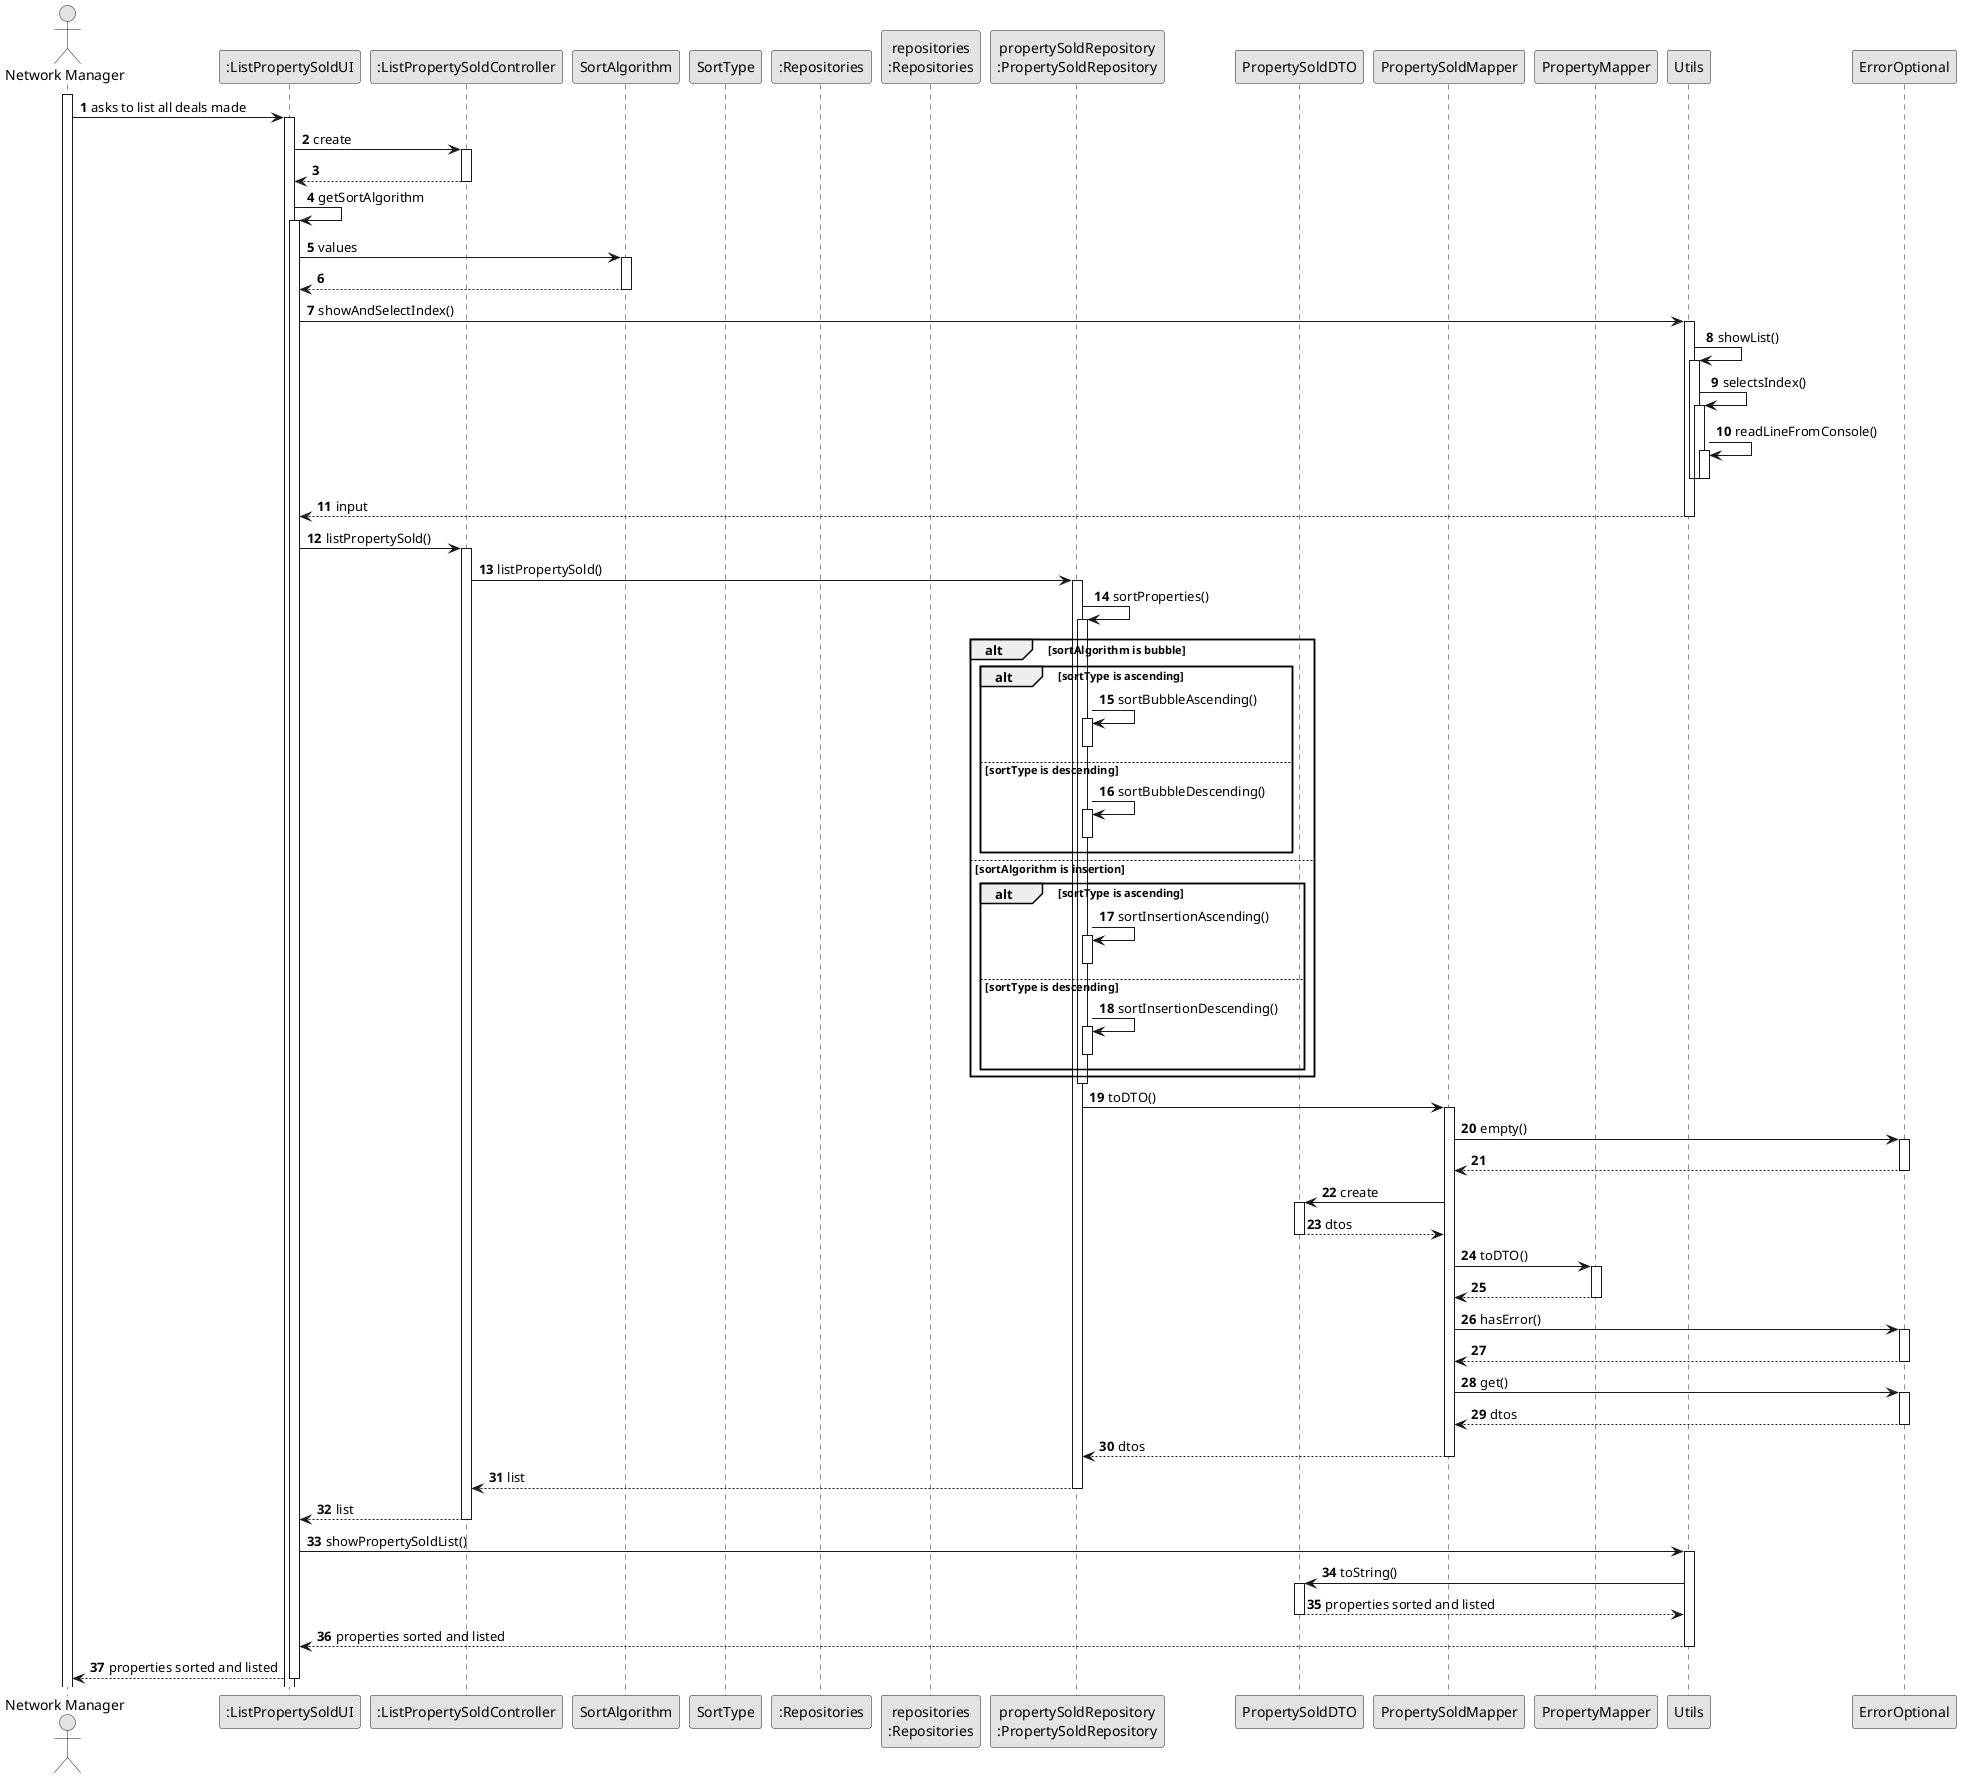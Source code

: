 @startuml
skinparam monochrome true
skinparam packageStyle rectangle
skinparam shadowing false

autonumber

'hide footbox
actor "Network Manager" as Manager
participant ":ListPropertySoldUI" as System
participant ":ListPropertySoldController" as Controller
participant "SortAlgorithm" as SortAlgorithm
participant "SortType" as SortType
participant ":Repositories" as RepositorySingleton
participant "repositories\n:Repositories" as repositories
participant "propertySoldRepository\n:PropertySoldRepository" as PropertySoldRepository
participant "PropertySoldDTO" as PropertySoldDTO
participant "PropertySoldMapper" as PropertySoldMapper
participant "PropertyMapper" as PropertyMapper
participant "Utils" as Utils

activate Manager

    Manager -> System : asks to list all deals made
    activate System

    System -> Controller: create
    activate Controller

    Controller --> System
    deactivate Controller

        System -> System : getSortAlgorithm
        activate System

        System -> "SortAlgorithm" : values
        activate "SortAlgorithm"

        "SortAlgorithm" --> System
        deactivate "SortAlgorithm"

        System -> Utils : showAndSelectIndex()
        activate Utils

        Utils -> Utils : showList()
        activate Utils

        Utils -> Utils : selectsIndex()
        activate Utils

        Utils -> Utils : readLineFromConsole()
        activate Utils

        deactivate Utils

        deactivate Utils

        deactivate Utils

        Utils --> System : input
        deactivate Utils

        System -> Controller : listPropertySold()
        activate Controller

        Controller -> PropertySoldRepository : listPropertySold()
        activate PropertySoldRepository

        PropertySoldRepository -> PropertySoldRepository : sortProperties()
        activate PropertySoldRepository

        alt sortAlgorithm is bubble
            alt sortType is ascending
            PropertySoldRepository -> PropertySoldRepository : sortBubbleAscending()
            activate PropertySoldRepository
            deactivate PropertySoldRepository

            else sortType is descending
                PropertySoldRepository -> PropertySoldRepository : sortBubbleDescending()
                activate PropertySoldRepository
                deactivate PropertySoldRepository

            end



        else sortAlgorithm is insertion
            alt sortType is ascending
                 PropertySoldRepository -> PropertySoldRepository : sortInsertionAscending()
                 activate PropertySoldRepository
                 deactivate PropertySoldRepository

                 else sortType is descending
                 PropertySoldRepository -> PropertySoldRepository : sortInsertionDescending()
                 activate PropertySoldRepository
                 deactivate PropertySoldRepository

        end

        end

        deactivate PropertySoldRepository

        PropertySoldRepository -> PropertySoldMapper : toDTO()
        activate PropertySoldMapper

        PropertySoldMapper -> ErrorOptional : empty()
        activate ErrorOptional

        ErrorOptional --> PropertySoldMapper
        deactivate ErrorOptional

        PropertySoldMapper -> PropertySoldDTO : create
        activate PropertySoldDTO

        PropertySoldDTO --> PropertySoldMapper : dtos
        deactivate PropertySoldDTO

        PropertySoldMapper -> PropertyMapper : toDTO()
        activate PropertyMapper

        PropertyMapper --> PropertySoldMapper
        deactivate PropertyMapper

        PropertySoldMapper -> ErrorOptional : hasError()
        activate ErrorOptional

        ErrorOptional --> PropertySoldMapper
        deactivate ErrorOptional

        PropertySoldMapper -> ErrorOptional : get()
        activate ErrorOptional

        ErrorOptional --> PropertySoldMapper :dtos
        deactivate ErrorOptional

        PropertySoldMapper --> PropertySoldRepository : dtos
        deactivate PropertySoldMapper

        PropertySoldRepository --> Controller : list
        deactivate PropertySoldRepository

        Controller --> System : list
        deactivate Controller

        System -> Utils : showPropertySoldList()
        activate Utils

        Utils -> PropertySoldDTO : toString()
        activate PropertySoldDTO

        PropertySoldDTO --> Utils : properties sorted and listed
        deactivate PropertySoldDTO

        Utils --> System : properties sorted and listed
        deactivate Utils

        System --> Manager : properties sorted and listed
        deactivate System





@enduml